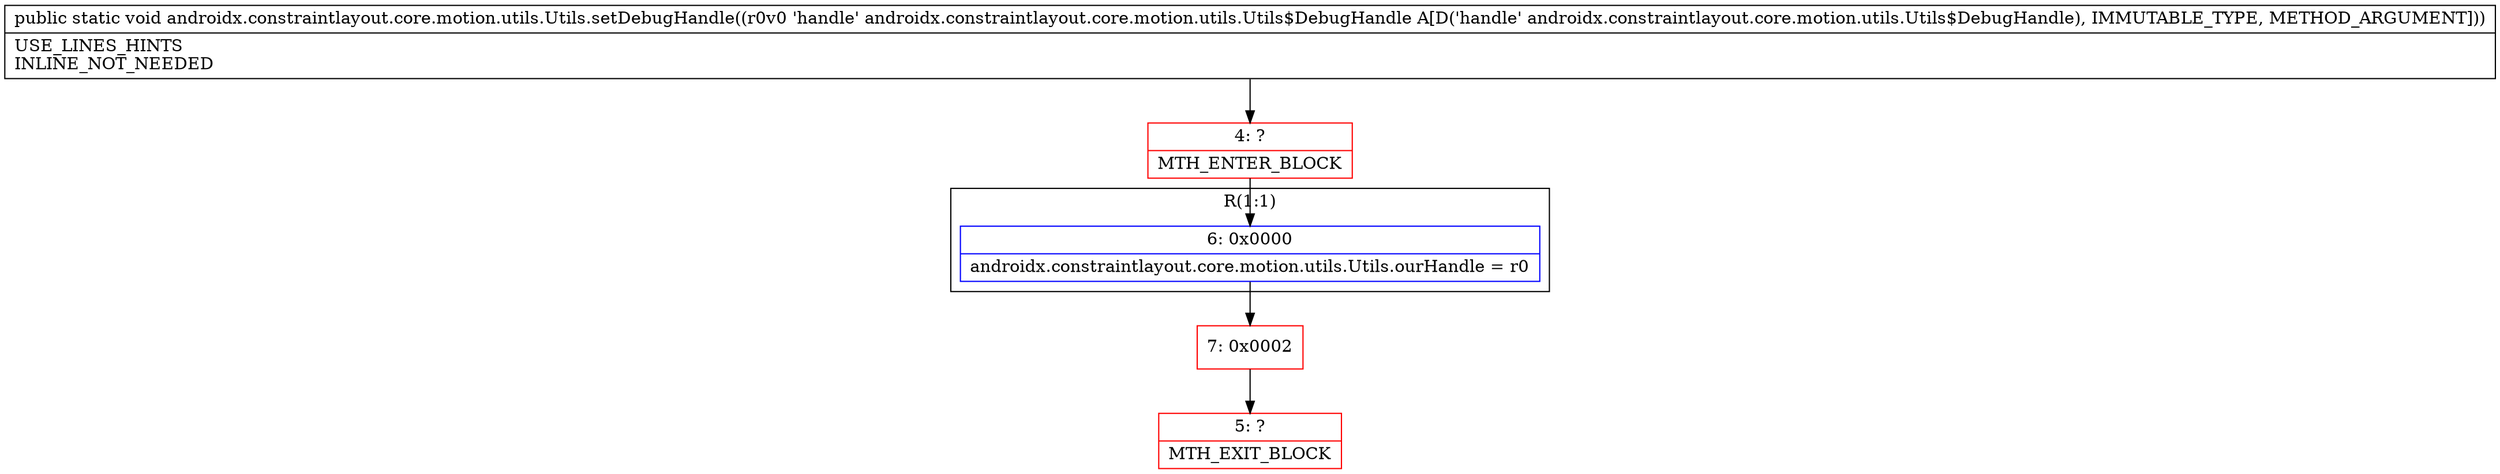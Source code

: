 digraph "CFG forandroidx.constraintlayout.core.motion.utils.Utils.setDebugHandle(Landroidx\/constraintlayout\/core\/motion\/utils\/Utils$DebugHandle;)V" {
subgraph cluster_Region_188818344 {
label = "R(1:1)";
node [shape=record,color=blue];
Node_6 [shape=record,label="{6\:\ 0x0000|androidx.constraintlayout.core.motion.utils.Utils.ourHandle = r0\l}"];
}
Node_4 [shape=record,color=red,label="{4\:\ ?|MTH_ENTER_BLOCK\l}"];
Node_7 [shape=record,color=red,label="{7\:\ 0x0002}"];
Node_5 [shape=record,color=red,label="{5\:\ ?|MTH_EXIT_BLOCK\l}"];
MethodNode[shape=record,label="{public static void androidx.constraintlayout.core.motion.utils.Utils.setDebugHandle((r0v0 'handle' androidx.constraintlayout.core.motion.utils.Utils$DebugHandle A[D('handle' androidx.constraintlayout.core.motion.utils.Utils$DebugHandle), IMMUTABLE_TYPE, METHOD_ARGUMENT]))  | USE_LINES_HINTS\lINLINE_NOT_NEEDED\l}"];
MethodNode -> Node_4;Node_6 -> Node_7;
Node_4 -> Node_6;
Node_7 -> Node_5;
}


